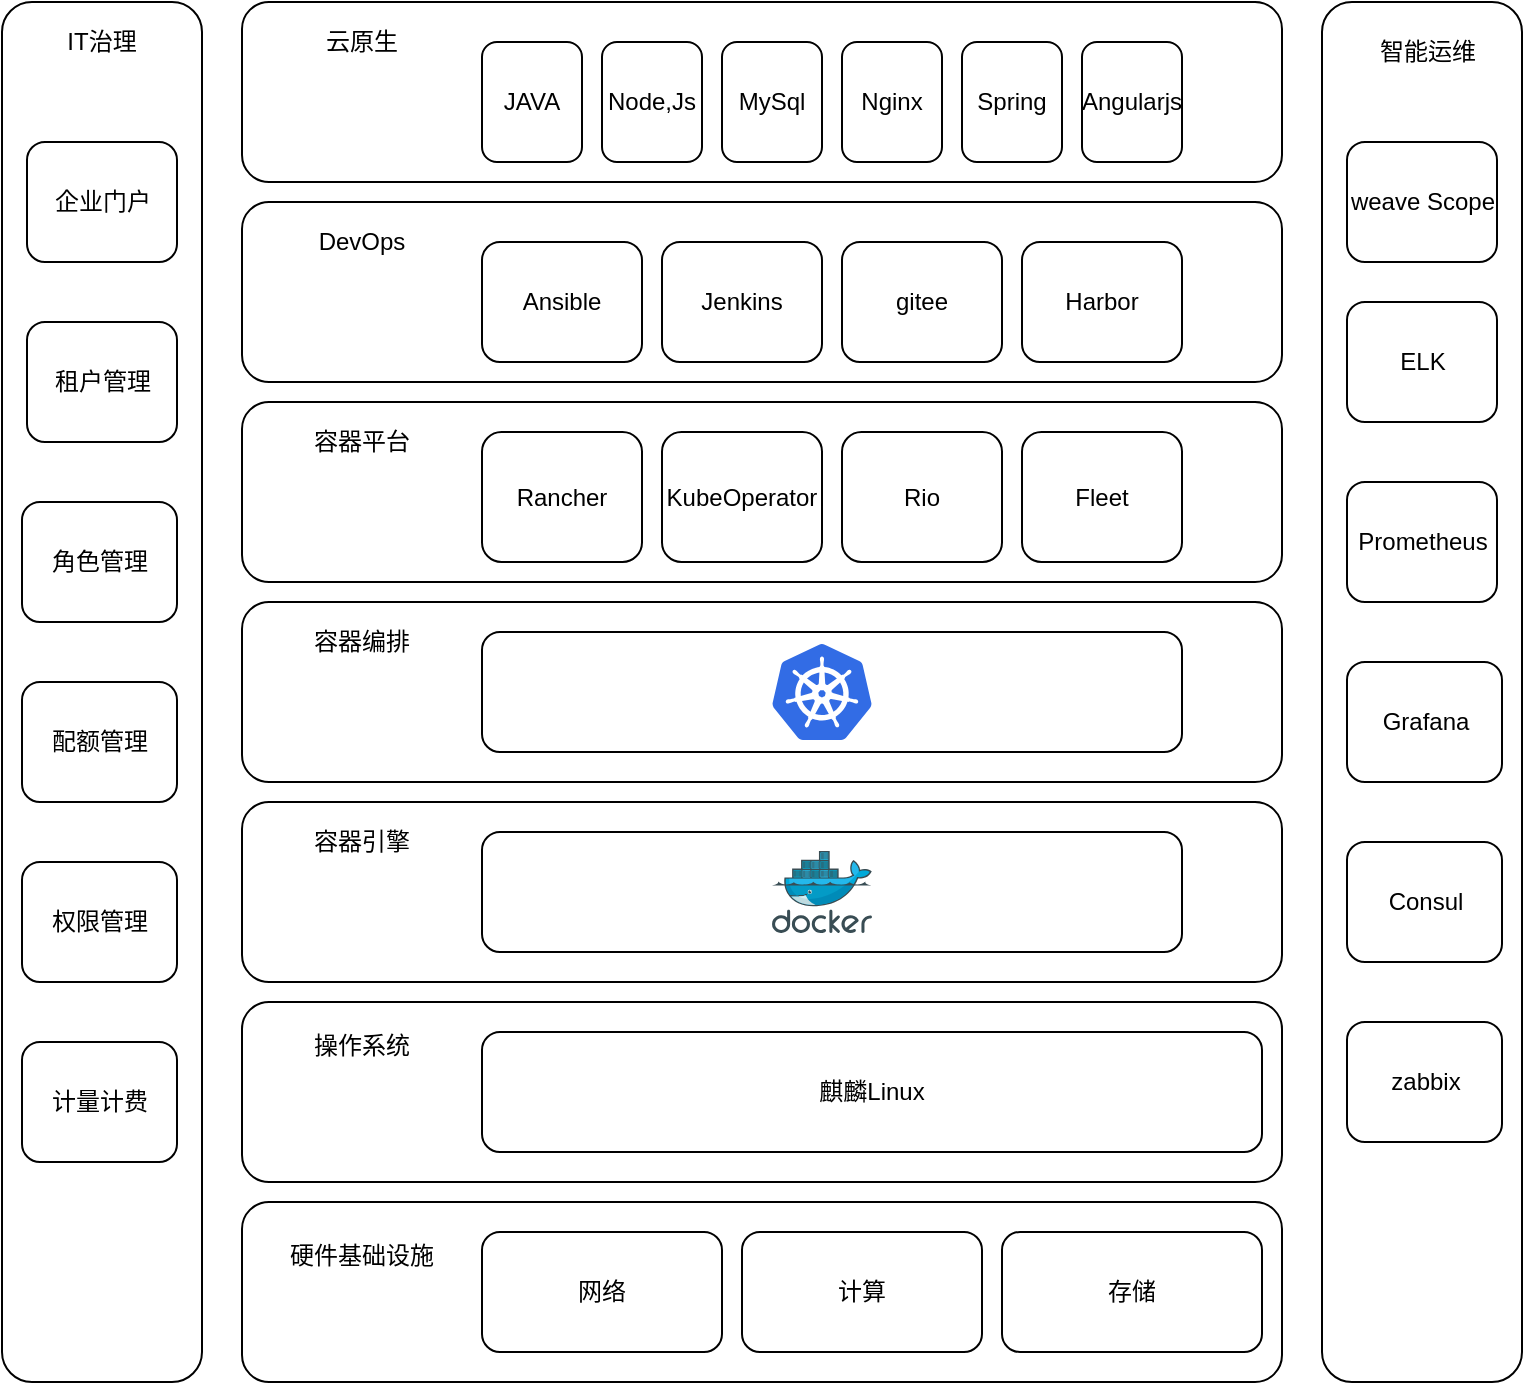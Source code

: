 <mxfile version="13.2.4" type="github"><diagram id="Rlpc8aWJHCDO7XmHtbsy" name="Page-1"><mxGraphModel dx="2484" dy="750" grid="1" gridSize="10" guides="1" tooltips="1" connect="1" arrows="1" fold="1" page="1" pageScale="1" pageWidth="850" pageHeight="1100" math="0" shadow="0"><root><mxCell id="0"/><mxCell id="1" parent="0"/><mxCell id="2QxwvIONipg08gT0aa0I-2" value="" style="rounded=1;whiteSpace=wrap;html=1;" parent="1" vertex="1"><mxGeometry x="20" y="600" width="520" height="90" as="geometry"/></mxCell><mxCell id="2QxwvIONipg08gT0aa0I-3" value="麒麟Linux" style="rounded=1;whiteSpace=wrap;html=1;" parent="1" vertex="1"><mxGeometry x="140" y="615" width="390" height="60" as="geometry"/></mxCell><mxCell id="2QxwvIONipg08gT0aa0I-5" value="" style="rounded=1;whiteSpace=wrap;html=1;align=center;" parent="1" vertex="1"><mxGeometry x="20" y="700" width="520" height="90" as="geometry"/></mxCell><mxCell id="2QxwvIONipg08gT0aa0I-6" value="硬件基础设施" style="text;html=1;strokeColor=none;fillColor=none;align=center;verticalAlign=middle;whiteSpace=wrap;rounded=0;" parent="1" vertex="1"><mxGeometry x="40" y="717" width="80" height="20" as="geometry"/></mxCell><mxCell id="2QxwvIONipg08gT0aa0I-7" value="网络" style="rounded=1;whiteSpace=wrap;html=1;" parent="1" vertex="1"><mxGeometry x="140" y="715" width="120" height="60" as="geometry"/></mxCell><mxCell id="2QxwvIONipg08gT0aa0I-8" value="计算" style="rounded=1;whiteSpace=wrap;html=1;" parent="1" vertex="1"><mxGeometry x="270" y="715" width="120" height="60" as="geometry"/></mxCell><mxCell id="2QxwvIONipg08gT0aa0I-9" value="存储" style="rounded=1;whiteSpace=wrap;html=1;" parent="1" vertex="1"><mxGeometry x="400" y="715" width="130" height="60" as="geometry"/></mxCell><mxCell id="2QxwvIONipg08gT0aa0I-10" value="操作系统" style="text;html=1;strokeColor=none;fillColor=none;align=center;verticalAlign=middle;whiteSpace=wrap;rounded=0;" parent="1" vertex="1"><mxGeometry x="40" y="612" width="80" height="20" as="geometry"/></mxCell><mxCell id="2QxwvIONipg08gT0aa0I-13" value="" style="rounded=1;whiteSpace=wrap;html=1;" parent="1" vertex="1"><mxGeometry x="20" y="500" width="520" height="90" as="geometry"/></mxCell><mxCell id="2QxwvIONipg08gT0aa0I-14" value="容器引擎" style="text;html=1;strokeColor=none;fillColor=none;align=center;verticalAlign=middle;whiteSpace=wrap;rounded=0;" parent="1" vertex="1"><mxGeometry x="40" y="510" width="80" height="20" as="geometry"/></mxCell><mxCell id="2QxwvIONipg08gT0aa0I-15" value="" style="rounded=1;whiteSpace=wrap;html=1;" parent="1" vertex="1"><mxGeometry x="140" y="515" width="350" height="60" as="geometry"/></mxCell><mxCell id="2QxwvIONipg08gT0aa0I-16" value="" style="rounded=1;whiteSpace=wrap;html=1;" parent="1" vertex="1"><mxGeometry x="20" y="400" width="520" height="90" as="geometry"/></mxCell><mxCell id="2QxwvIONipg08gT0aa0I-17" value="" style="rounded=1;whiteSpace=wrap;html=1;" parent="1" vertex="1"><mxGeometry x="140" y="415" width="350" height="60" as="geometry"/></mxCell><mxCell id="2QxwvIONipg08gT0aa0I-18" value="容器编排" style="text;html=1;strokeColor=none;fillColor=none;align=center;verticalAlign=middle;whiteSpace=wrap;rounded=0;" parent="1" vertex="1"><mxGeometry x="40" y="410" width="80" height="20" as="geometry"/></mxCell><mxCell id="2QxwvIONipg08gT0aa0I-19" value="" style="aspect=fixed;html=1;points=[];align=center;image;fontSize=12;image=img/lib/mscae/Docker.svg;" parent="1" vertex="1"><mxGeometry x="285" y="524.5" width="50" height="41" as="geometry"/></mxCell><mxCell id="2QxwvIONipg08gT0aa0I-23" value="" style="aspect=fixed;html=1;points=[];align=center;image;fontSize=12;image=img/lib/mscae/Kubernetes.svg;" parent="1" vertex="1"><mxGeometry x="285" y="421" width="50" height="48" as="geometry"/></mxCell><mxCell id="2QxwvIONipg08gT0aa0I-28" value="" style="group" parent="1" vertex="1" connectable="0"><mxGeometry x="20" y="200" width="520" height="90" as="geometry"/></mxCell><mxCell id="2QxwvIONipg08gT0aa0I-24" value="" style="rounded=1;whiteSpace=wrap;html=1;" parent="2QxwvIONipg08gT0aa0I-28" vertex="1"><mxGeometry width="520" height="90" as="geometry"/></mxCell><mxCell id="2QxwvIONipg08gT0aa0I-25" value="Ansible" style="rounded=1;whiteSpace=wrap;html=1;" parent="2QxwvIONipg08gT0aa0I-28" vertex="1"><mxGeometry x="120" y="20" width="80" height="60" as="geometry"/></mxCell><mxCell id="2QxwvIONipg08gT0aa0I-26" value="DevOps" style="text;html=1;strokeColor=none;fillColor=none;align=center;verticalAlign=middle;whiteSpace=wrap;rounded=0;" parent="2QxwvIONipg08gT0aa0I-28" vertex="1"><mxGeometry x="20" y="10" width="80" height="20" as="geometry"/></mxCell><mxCell id="2QxwvIONipg08gT0aa0I-27" value="Jenkins" style="rounded=1;whiteSpace=wrap;html=1;" parent="2QxwvIONipg08gT0aa0I-28" vertex="1"><mxGeometry x="210" y="20" width="80" height="60" as="geometry"/></mxCell><mxCell id="2QxwvIONipg08gT0aa0I-52" value="gitee" style="rounded=1;whiteSpace=wrap;html=1;" parent="2QxwvIONipg08gT0aa0I-28" vertex="1"><mxGeometry x="300" y="20" width="80" height="60" as="geometry"/></mxCell><mxCell id="2QxwvIONipg08gT0aa0I-104" value="Harbor" style="rounded=1;whiteSpace=wrap;html=1;" parent="2QxwvIONipg08gT0aa0I-28" vertex="1"><mxGeometry x="390" y="20" width="80" height="60" as="geometry"/></mxCell><mxCell id="2QxwvIONipg08gT0aa0I-29" value="" style="group" parent="1" vertex="1" connectable="0"><mxGeometry x="20" y="300" width="520" height="90" as="geometry"/></mxCell><mxCell id="2QxwvIONipg08gT0aa0I-30" value="&lt;br&gt;&lt;br&gt;" style="rounded=1;whiteSpace=wrap;html=1;" parent="2QxwvIONipg08gT0aa0I-29" vertex="1"><mxGeometry width="520" height="90" as="geometry"/></mxCell><mxCell id="2QxwvIONipg08gT0aa0I-31" value="Rancher" style="rounded=1;whiteSpace=wrap;html=1;" parent="2QxwvIONipg08gT0aa0I-29" vertex="1"><mxGeometry x="120" y="15" width="80" height="65" as="geometry"/></mxCell><mxCell id="2QxwvIONipg08gT0aa0I-32" value="容器平台" style="text;html=1;strokeColor=none;fillColor=none;align=center;verticalAlign=middle;whiteSpace=wrap;rounded=0;" parent="2QxwvIONipg08gT0aa0I-29" vertex="1"><mxGeometry x="20" y="10" width="80" height="20" as="geometry"/></mxCell><mxCell id="2QxwvIONipg08gT0aa0I-33" value="KubeOperator" style="rounded=1;whiteSpace=wrap;html=1;" parent="2QxwvIONipg08gT0aa0I-29" vertex="1"><mxGeometry x="210" y="15" width="80" height="65" as="geometry"/></mxCell><mxCell id="2QxwvIONipg08gT0aa0I-41" value="Rio" style="rounded=1;whiteSpace=wrap;html=1;" parent="2QxwvIONipg08gT0aa0I-29" vertex="1"><mxGeometry x="300" y="15" width="80" height="65" as="geometry"/></mxCell><mxCell id="2QxwvIONipg08gT0aa0I-46" value="Fleet" style="rounded=1;whiteSpace=wrap;html=1;" parent="2QxwvIONipg08gT0aa0I-29" vertex="1"><mxGeometry x="390" y="15" width="80" height="65" as="geometry"/></mxCell><mxCell id="2QxwvIONipg08gT0aa0I-47" value="" style="group" parent="1" vertex="1" connectable="0"><mxGeometry x="20" y="100" width="520" height="90" as="geometry"/></mxCell><mxCell id="2QxwvIONipg08gT0aa0I-48" value="" style="rounded=1;whiteSpace=wrap;html=1;" parent="2QxwvIONipg08gT0aa0I-47" vertex="1"><mxGeometry width="520" height="90" as="geometry"/></mxCell><mxCell id="2QxwvIONipg08gT0aa0I-49" value="JAVA" style="rounded=1;whiteSpace=wrap;html=1;" parent="2QxwvIONipg08gT0aa0I-47" vertex="1"><mxGeometry x="120" y="20" width="50" height="60" as="geometry"/></mxCell><mxCell id="2QxwvIONipg08gT0aa0I-50" value="云原生" style="text;html=1;strokeColor=none;fillColor=none;align=center;verticalAlign=middle;whiteSpace=wrap;rounded=0;" parent="2QxwvIONipg08gT0aa0I-47" vertex="1"><mxGeometry x="20" y="10" width="80" height="20" as="geometry"/></mxCell><mxCell id="2QxwvIONipg08gT0aa0I-51" value="Node,Js" style="rounded=1;whiteSpace=wrap;html=1;" parent="2QxwvIONipg08gT0aa0I-47" vertex="1"><mxGeometry x="180" y="20" width="50" height="60" as="geometry"/></mxCell><mxCell id="2QxwvIONipg08gT0aa0I-54" value="MySql" style="rounded=1;whiteSpace=wrap;html=1;" parent="2QxwvIONipg08gT0aa0I-47" vertex="1"><mxGeometry x="240" y="20" width="50" height="60" as="geometry"/></mxCell><mxCell id="2QxwvIONipg08gT0aa0I-55" value="Nginx" style="rounded=1;whiteSpace=wrap;html=1;" parent="2QxwvIONipg08gT0aa0I-47" vertex="1"><mxGeometry x="300" y="20" width="50" height="60" as="geometry"/></mxCell><mxCell id="2QxwvIONipg08gT0aa0I-57" value="Spring" style="rounded=1;whiteSpace=wrap;html=1;" parent="2QxwvIONipg08gT0aa0I-47" vertex="1"><mxGeometry x="360" y="20" width="50" height="60" as="geometry"/></mxCell><mxCell id="2QxwvIONipg08gT0aa0I-58" value="Angularjs" style="rounded=1;whiteSpace=wrap;html=1;" parent="2QxwvIONipg08gT0aa0I-47" vertex="1"><mxGeometry x="420" y="20" width="50" height="60" as="geometry"/></mxCell><mxCell id="2QxwvIONipg08gT0aa0I-75" value="" style="group" parent="1" vertex="1" connectable="0"><mxGeometry x="560" y="100" width="100" height="690" as="geometry"/></mxCell><mxCell id="2QxwvIONipg08gT0aa0I-34" value="" style="rounded=1;whiteSpace=wrap;html=1;" parent="2QxwvIONipg08gT0aa0I-75" vertex="1"><mxGeometry width="100" height="690" as="geometry"/></mxCell><mxCell id="2QxwvIONipg08gT0aa0I-68" value="ELK" style="rounded=1;whiteSpace=wrap;html=1;" parent="2QxwvIONipg08gT0aa0I-75" vertex="1"><mxGeometry x="12.5" y="150" width="75" height="60" as="geometry"/></mxCell><mxCell id="2QxwvIONipg08gT0aa0I-69" value="Prometheus" style="rounded=1;whiteSpace=wrap;html=1;" parent="2QxwvIONipg08gT0aa0I-75" vertex="1"><mxGeometry x="12.5" y="240" width="75" height="60" as="geometry"/></mxCell><mxCell id="2QxwvIONipg08gT0aa0I-70" value="Grafana" style="rounded=1;whiteSpace=wrap;html=1;" parent="2QxwvIONipg08gT0aa0I-75" vertex="1"><mxGeometry x="12.5" y="330" width="77.5" height="60" as="geometry"/></mxCell><mxCell id="2QxwvIONipg08gT0aa0I-71" value="Consul" style="rounded=1;whiteSpace=wrap;html=1;" parent="2QxwvIONipg08gT0aa0I-75" vertex="1"><mxGeometry x="12.5" y="420" width="77.5" height="60" as="geometry"/></mxCell><mxCell id="2QxwvIONipg08gT0aa0I-72" value="zabbix" style="rounded=1;whiteSpace=wrap;html=1;" parent="2QxwvIONipg08gT0aa0I-75" vertex="1"><mxGeometry x="12.5" y="510" width="77.5" height="60" as="geometry"/></mxCell><mxCell id="2QxwvIONipg08gT0aa0I-64" value="智能运维" style="text;html=1;strokeColor=none;fillColor=none;align=center;verticalAlign=middle;whiteSpace=wrap;rounded=0;portConstraintRotation=0;" parent="2QxwvIONipg08gT0aa0I-75" vertex="1"><mxGeometry x="12.5" y="10" width="80" height="30" as="geometry"/></mxCell><mxCell id="2QxwvIONipg08gT0aa0I-99" value="weave Scope" style="rounded=1;whiteSpace=wrap;html=1;" parent="2QxwvIONipg08gT0aa0I-75" vertex="1"><mxGeometry x="12.5" y="70" width="75" height="60" as="geometry"/></mxCell><mxCell id="2QxwvIONipg08gT0aa0I-77" value="" style="group" parent="1" vertex="1" connectable="0"><mxGeometry x="-100" y="100" width="100" height="690" as="geometry"/></mxCell><mxCell id="2QxwvIONipg08gT0aa0I-78" value="" style="rounded=1;whiteSpace=wrap;html=1;" parent="2QxwvIONipg08gT0aa0I-77" vertex="1"><mxGeometry width="100" height="690" as="geometry"/></mxCell><mxCell id="2QxwvIONipg08gT0aa0I-79" value="企业门户" style="rounded=1;whiteSpace=wrap;html=1;" parent="2QxwvIONipg08gT0aa0I-77" vertex="1"><mxGeometry x="12.5" y="70" width="75" height="60" as="geometry"/></mxCell><mxCell id="2QxwvIONipg08gT0aa0I-80" value="租户管理" style="rounded=1;whiteSpace=wrap;html=1;" parent="2QxwvIONipg08gT0aa0I-77" vertex="1"><mxGeometry x="12.5" y="160" width="75" height="60" as="geometry"/></mxCell><mxCell id="2QxwvIONipg08gT0aa0I-81" value="角色管理" style="rounded=1;whiteSpace=wrap;html=1;" parent="2QxwvIONipg08gT0aa0I-77" vertex="1"><mxGeometry x="10" y="250" width="77.5" height="60" as="geometry"/></mxCell><mxCell id="2QxwvIONipg08gT0aa0I-82" value="配额管理" style="rounded=1;whiteSpace=wrap;html=1;" parent="2QxwvIONipg08gT0aa0I-77" vertex="1"><mxGeometry x="10" y="340" width="77.5" height="60" as="geometry"/></mxCell><mxCell id="2QxwvIONipg08gT0aa0I-83" value="权限管理" style="rounded=1;whiteSpace=wrap;html=1;" parent="2QxwvIONipg08gT0aa0I-77" vertex="1"><mxGeometry x="10" y="430" width="77.5" height="60" as="geometry"/></mxCell><mxCell id="2QxwvIONipg08gT0aa0I-96" value="计量计费" style="rounded=1;whiteSpace=wrap;html=1;" parent="2QxwvIONipg08gT0aa0I-77" vertex="1"><mxGeometry x="10" y="520" width="77.5" height="60" as="geometry"/></mxCell><mxCell id="2QxwvIONipg08gT0aa0I-93" value="IT治理" style="text;html=1;strokeColor=none;fillColor=none;align=center;verticalAlign=middle;whiteSpace=wrap;rounded=0;" parent="2QxwvIONipg08gT0aa0I-77" vertex="1"><mxGeometry x="10" y="10" width="80" height="20" as="geometry"/></mxCell></root></mxGraphModel></diagram></mxfile>